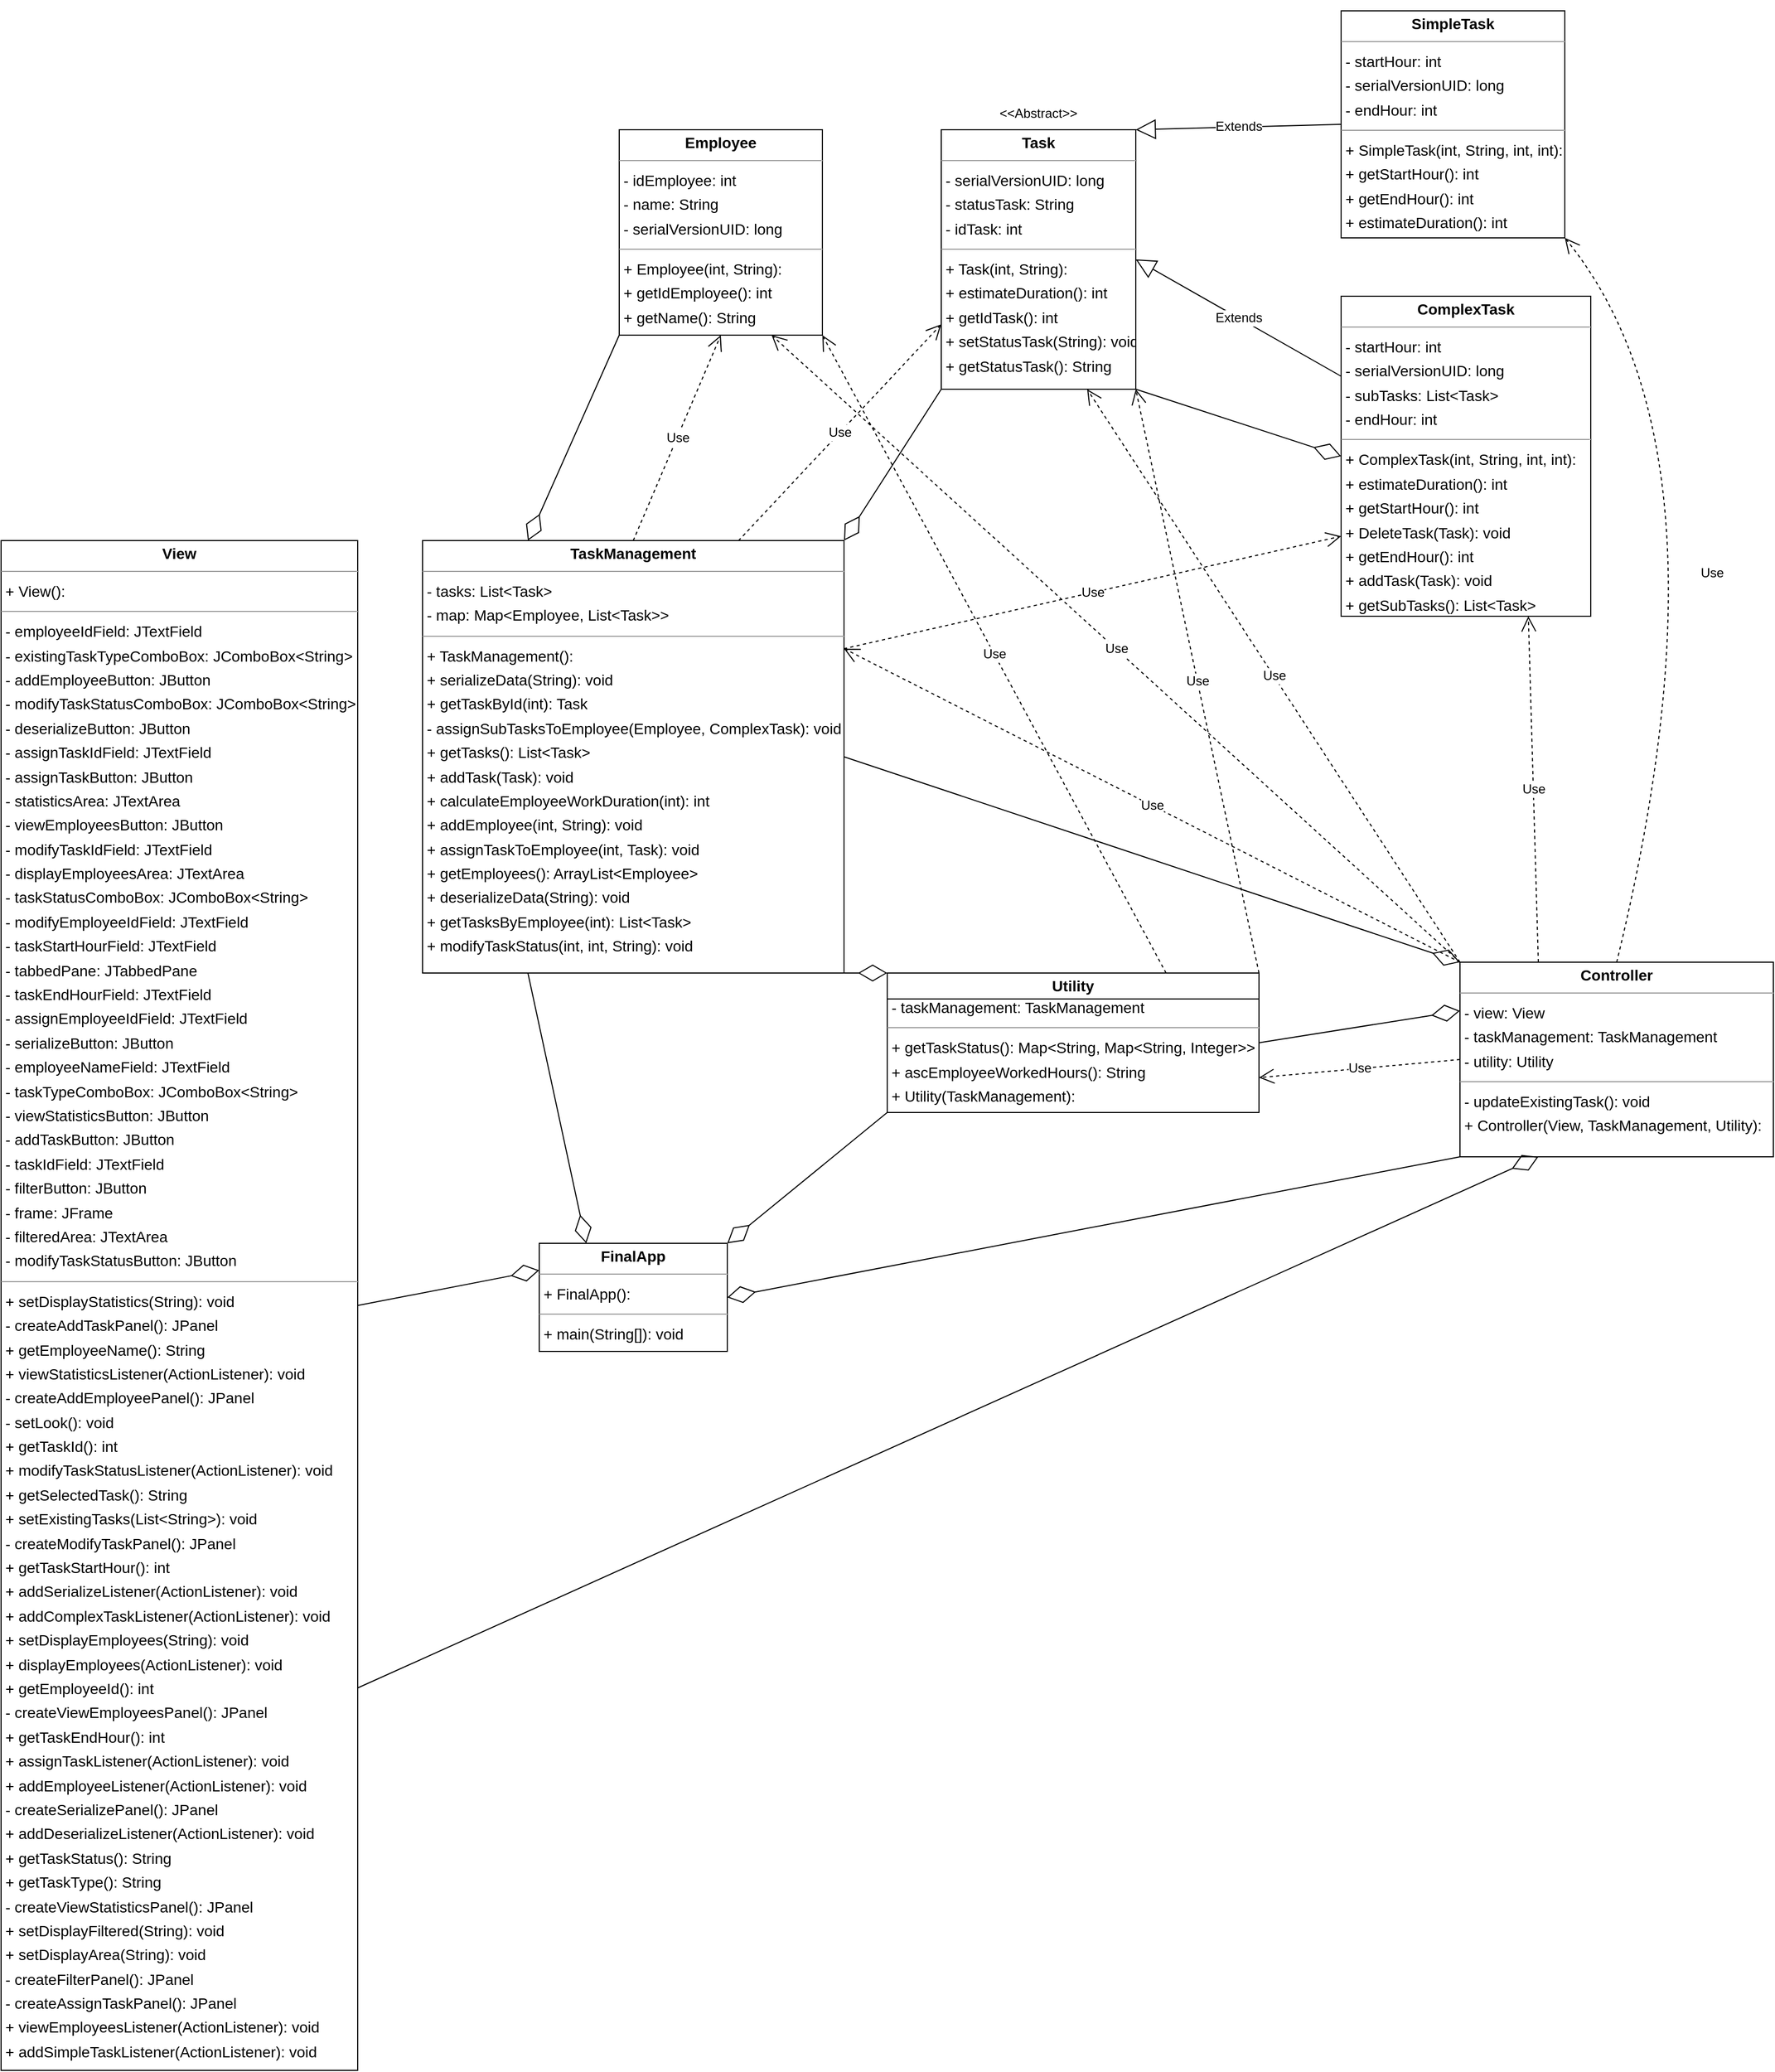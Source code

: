 <mxfile version="26.1.0">
  <diagram id="yfzR8wTpgSvEAIEDc1dZ" name="Page-1">
    <mxGraphModel dx="3476" dy="1593" grid="1" gridSize="10" guides="1" tooltips="1" connect="1" arrows="1" fold="1" page="0" pageScale="1" pageWidth="827" pageHeight="1169" background="none" math="0" shadow="0">
      <root>
        <mxCell id="0" />
        <mxCell id="1" parent="0" />
        <mxCell id="node7" value="&lt;p style=&quot;margin: 4px 0px 0px; text-align: center;&quot;&gt;&lt;b&gt;ComplexTask&lt;/b&gt;&lt;/p&gt;&lt;hr size=&quot;1&quot;&gt;&lt;p style=&quot;margin: 0px 0px 0px 4px; line-height: 1.6;&quot;&gt;&lt;/p&gt;&lt;p style=&quot;margin: 0px 0px 0px 4px; line-height: 1.6;&quot;&gt;- startHour: int&lt;br&gt;- serialVersionUID: long&lt;br&gt;- subTasks: List&amp;lt;Task&amp;gt;&lt;br&gt;- endHour: int&lt;/p&gt;&lt;hr size=&quot;1&quot;&gt;&lt;p style=&quot;margin: 0px 0px 0px 4px; line-height: 1.6;&quot;&gt;+ ComplexTask(int, String, int, int):&lt;/p&gt;&lt;p style=&quot;margin: 0px 0px 0px 4px; line-height: 1.6;&quot;&gt;+ estimateDuration(): int&lt;br&gt;+ getStartHour(): int&lt;br&gt;+ DeleteTask(Task): void&lt;br&gt;+ getEndHour(): int&lt;br&gt;+ addTask(Task): void&lt;br&gt;+ getSubTasks(): List&amp;lt;Task&amp;gt;&lt;/p&gt;&lt;p style=&quot;margin:0px;margin-top:4px;text-align:center;&quot;&gt;&lt;/p&gt;" style="verticalAlign=top;align=left;overflow=fill;fontSize=14;fontFamily=Helvetica;html=1;rounded=0;shadow=0;comic=0;labelBackgroundColor=none;strokeWidth=1;" parent="1" vertex="1">
          <mxGeometry x="-560" y="-166" width="231" height="296" as="geometry" />
        </mxCell>
        <mxCell id="node1" value="&lt;p style=&quot;margin: 4px 0px 0px; text-align: center;&quot;&gt;&lt;b&gt;Controller&lt;/b&gt;&lt;/p&gt;&lt;hr size=&quot;1&quot;&gt;&lt;p style=&quot;margin: 0px 0px 0px 4px; line-height: 1.6;&quot;&gt;- view: View&lt;br&gt;- taskManagement: TaskManagement&lt;br&gt;- utility: Utility&lt;/p&gt;&lt;hr size=&quot;1&quot;&gt;&lt;p style=&quot;margin: 0px 0px 0px 4px; line-height: 1.6;&quot;&gt;- updateExistingTask(): void&lt;/p&gt;&lt;p style=&quot;margin: 0px 0px 0px 4px; line-height: 1.6;&quot;&gt;+ Controller(View, TaskManagement, Utility):&lt;/p&gt;&lt;p style=&quot;margin:0px;margin-top:4px;text-align:center;&quot;&gt;&lt;/p&gt;" style="verticalAlign=top;align=left;overflow=fill;fontSize=14;fontFamily=Helvetica;html=1;rounded=0;shadow=0;comic=0;labelBackgroundColor=none;strokeWidth=1;" parent="1" vertex="1">
          <mxGeometry x="-450" y="450" width="290" height="180" as="geometry" />
        </mxCell>
        <mxCell id="node6" value="&lt;p style=&quot;margin: 4px 0px 0px; text-align: center;&quot;&gt;&lt;b&gt;Employee&lt;/b&gt;&lt;/p&gt;&lt;hr size=&quot;1&quot;&gt;&lt;p style=&quot;margin: 0px 0px 0px 4px; line-height: 1.6;&quot;&gt;&lt;span style=&quot;background-color: transparent; color: light-dark(rgb(0, 0, 0), rgb(255, 255, 255));&quot;&gt;- idEmployee: int&lt;/span&gt;&lt;/p&gt;&lt;p style=&quot;margin: 0px 0px 0px 4px; line-height: 1.6;&quot;&gt;- name: String&lt;br&gt;- serialVersionUID: long&lt;/p&gt;&lt;hr size=&quot;1&quot;&gt;&lt;p style=&quot;margin: 0px 0px 0px 4px; line-height: 1.6;&quot;&gt;+ Employee(int, String):&lt;/p&gt;&lt;p style=&quot;margin: 0px 0px 0px 4px; line-height: 1.6;&quot;&gt;+ getIdEmployee(): int&lt;br&gt;+ getName(): String&lt;/p&gt;&lt;p style=&quot;margin:0px;margin-top:4px;text-align:center;&quot;&gt;&lt;/p&gt;" style="verticalAlign=top;align=left;overflow=fill;fontSize=14;fontFamily=Helvetica;html=1;rounded=0;shadow=0;comic=0;labelBackgroundColor=none;strokeWidth=1;" parent="1" vertex="1">
          <mxGeometry x="-1228" y="-320" width="188" height="190" as="geometry" />
        </mxCell>
        <mxCell id="node0" value="&lt;p style=&quot;margin: 4px 0px 0px; text-align: center;&quot;&gt;&lt;b&gt;FinalApp&lt;/b&gt;&lt;/p&gt;&lt;hr size=&quot;1&quot;&gt;&lt;p style=&quot;margin: 0px 0px 0px 4px; line-height: 1.6;&quot;&gt;+ FinalApp():&lt;/p&gt;&lt;hr size=&quot;1&quot;&gt;&lt;p style=&quot;margin: 0px 0px 0px 4px; line-height: 1.6;&quot;&gt;+ main(String[]): void&lt;/p&gt;&lt;p style=&quot;margin:0px;margin-top:4px;text-align:center;&quot;&gt;&lt;/p&gt;" style="verticalAlign=top;align=left;overflow=fill;fontSize=14;fontFamily=Helvetica;html=1;rounded=0;shadow=0;comic=0;labelBackgroundColor=none;strokeWidth=1;" parent="1" vertex="1">
          <mxGeometry x="-1302" y="710" width="174" height="100" as="geometry" />
        </mxCell>
        <mxCell id="node5" value="&lt;p style=&quot;margin: 4px 0px 0px; text-align: center;&quot;&gt;&lt;b&gt;SimpleTask&lt;/b&gt;&lt;/p&gt;&lt;hr size=&quot;1&quot;&gt;&lt;p style=&quot;margin: 0px 0px 0px 4px; line-height: 1.6;&quot;&gt;&lt;/p&gt;&lt;p style=&quot;margin: 0px 0px 0px 4px; line-height: 1.6;&quot;&gt;- startHour: int&lt;br&gt;- serialVersionUID: long&lt;br&gt;- endHour: int&lt;/p&gt;&lt;hr size=&quot;1&quot;&gt;&lt;p style=&quot;margin: 0px 0px 0px 4px; line-height: 1.6;&quot;&gt;+ SimpleTask(int, String, int, int):&lt;/p&gt;&lt;p style=&quot;margin: 0px 0px 0px 4px; line-height: 1.6;&quot;&gt;+ getStartHour(): int&lt;br&gt;+ getEndHour(): int&lt;br&gt;+ estimateDuration(): int&lt;/p&gt;&lt;p style=&quot;margin:0px;margin-top:4px;text-align:center;&quot;&gt;&lt;/p&gt;" style="verticalAlign=top;align=left;overflow=fill;fontSize=14;fontFamily=Helvetica;html=1;rounded=0;shadow=0;comic=0;labelBackgroundColor=none;strokeWidth=1;" parent="1" vertex="1">
          <mxGeometry x="-560" y="-430" width="207" height="210" as="geometry" />
        </mxCell>
        <mxCell id="node4" value="&lt;p style=&quot;margin: 4px 0px 0px; text-align: center;&quot;&gt;&lt;b&gt;Task&lt;/b&gt;&lt;/p&gt;&lt;hr size=&quot;1&quot;&gt;&lt;p style=&quot;margin: 0px 0px 0px 4px; line-height: 1.6;&quot;&gt;&lt;/p&gt;&lt;p style=&quot;margin: 0px 0px 0px 4px; line-height: 1.6;&quot;&gt;- serialVersionUID: long&lt;br&gt;- statusTask: String&lt;br&gt;- idTask: int&lt;/p&gt;&lt;hr size=&quot;1&quot;&gt;&lt;p style=&quot;margin: 0px 0px 0px 4px; line-height: 1.6;&quot;&gt;+ Task(int, String):&lt;/p&gt;&lt;p style=&quot;margin: 0px 0px 0px 4px; line-height: 1.6;&quot;&gt;+ estimateDuration(): int&lt;br&gt;+ getIdTask(): int&lt;br&gt;+ setStatusTask(String): void&lt;br&gt;+ getStatusTask(): String&lt;/p&gt;&lt;p style=&quot;margin:0px;margin-top:4px;text-align:center;&quot;&gt;&lt;/p&gt;" style="verticalAlign=top;align=left;overflow=fill;fontSize=14;fontFamily=Helvetica;html=1;rounded=0;shadow=0;comic=0;labelBackgroundColor=none;strokeWidth=1;" parent="1" vertex="1">
          <mxGeometry x="-930" y="-320" width="180" height="240" as="geometry" />
        </mxCell>
        <mxCell id="node8" value="&lt;p style=&quot;margin: 4px 0px 0px; text-align: center;&quot;&gt;&lt;b&gt;TaskManagement&lt;/b&gt;&lt;/p&gt;&lt;hr size=&quot;1&quot;&gt;&lt;p style=&quot;margin: 0px 0px 0px 4px; line-height: 1.6;&quot;&gt;- tasks: List&amp;lt;Task&amp;gt;&lt;br&gt;- map: Map&amp;lt;Employee, List&amp;lt;Task&amp;gt;&amp;gt;&lt;/p&gt;&lt;hr size=&quot;1&quot;&gt;&lt;p style=&quot;margin: 0px 0px 0px 4px; line-height: 1.6;&quot;&gt;&lt;/p&gt;&lt;p style=&quot;margin: 0px 0px 0px 4px; line-height: 1.6;&quot;&gt;+ TaskManagement():&lt;/p&gt;&lt;p style=&quot;margin: 0px 0px 0px 4px; line-height: 1.6;&quot;&gt;+ serializeData(String): void&lt;br&gt;+ getTaskById(int): Task&lt;br&gt;- assignSubTasksToEmployee(Employee, ComplexTask): void&lt;br&gt;+ getTasks(): List&amp;lt;Task&amp;gt;&lt;br&gt;+ addTask(Task): void&lt;br&gt;+ calculateEmployeeWorkDuration(int): int&lt;br&gt;+ addEmployee(int, String): void&lt;br&gt;+ assignTaskToEmployee(int, Task): void&lt;br&gt;+ getEmployees(): ArrayList&amp;lt;Employee&amp;gt;&lt;br&gt;+ deserializeData(String): void&lt;br&gt;+ getTasksByEmployee(int): List&amp;lt;Task&amp;gt;&lt;br&gt;+ modifyTaskStatus(int, int, String): void&lt;/p&gt;&lt;p style=&quot;margin:0px;margin-top:4px;text-align:center;&quot;&gt;&lt;/p&gt;" style="verticalAlign=top;align=left;overflow=fill;fontSize=14;fontFamily=Helvetica;html=1;rounded=0;shadow=0;comic=0;labelBackgroundColor=none;strokeWidth=1;" parent="1" vertex="1">
          <mxGeometry x="-1410" y="60" width="390" height="400" as="geometry" />
        </mxCell>
        <mxCell id="node2" value="&lt;p style=&quot;margin: 4px 0px 0px; text-align: center;&quot;&gt;&lt;b&gt;Utility&lt;/b&gt;&lt;/p&gt;&lt;p style=&quot;margin: 0px 0px 0px 4px; line-height: 1.6;&quot;&gt;&lt;/p&gt;&lt;p style=&quot;margin: 0px 0px 0px 4px; line-height: 1.6;&quot;&gt;- taskManagement: TaskManagement&lt;/p&gt;&lt;hr size=&quot;1&quot;&gt;&lt;p style=&quot;margin: 0px 0px 0px 4px; line-height: 1.6;&quot;&gt;+ getTaskStatus(): Map&amp;lt;String, Map&amp;lt;String, Integer&amp;gt;&amp;gt;&lt;br&gt;+ ascEmployeeWorkedHours(): String&lt;/p&gt;&lt;p style=&quot;margin: 0px 0px 0px 4px; line-height: 1.6;&quot;&gt;+ Utility(TaskManagement):&lt;/p&gt;&lt;p style=&quot;margin:0px;margin-top:4px;text-align:center;&quot;&gt;&lt;/p&gt;" style="verticalAlign=top;align=left;overflow=fill;fontSize=14;fontFamily=Helvetica;html=1;rounded=0;shadow=0;comic=0;labelBackgroundColor=none;strokeWidth=1;" parent="1" vertex="1">
          <mxGeometry x="-980" y="460" width="344" height="129" as="geometry" />
        </mxCell>
        <mxCell id="node3" value="&lt;p style=&quot;margin: 4px 0px 0px; text-align: center;&quot;&gt;&lt;b&gt;View&lt;/b&gt;&lt;/p&gt;&lt;hr size=&quot;1&quot;&gt;&lt;p style=&quot;margin: 0px 0px 0px 4px; line-height: 1.6;&quot;&gt;+ View():&lt;/p&gt;&lt;hr size=&quot;1&quot;&gt;&lt;p style=&quot;margin: 0px 0px 0px 4px; line-height: 1.6;&quot;&gt;- employeeIdField: JTextField&lt;br&gt;- existingTaskTypeComboBox: JComboBox&amp;lt;String&amp;gt;&lt;br&gt;- addEmployeeButton: JButton&lt;br&gt;- modifyTaskStatusComboBox: JComboBox&amp;lt;String&amp;gt;&lt;br&gt;- deserializeButton: JButton&lt;br&gt;- assignTaskIdField: JTextField&lt;br&gt;- assignTaskButton: JButton&lt;br&gt;- statisticsArea: JTextArea&lt;br&gt;- viewEmployeesButton: JButton&lt;br&gt;- modifyTaskIdField: JTextField&lt;br&gt;- displayEmployeesArea: JTextArea&lt;br&gt;- taskStatusComboBox: JComboBox&amp;lt;String&amp;gt;&lt;br&gt;- modifyEmployeeIdField: JTextField&lt;br&gt;- taskStartHourField: JTextField&lt;br&gt;- tabbedPane: JTabbedPane&lt;br&gt;- taskEndHourField: JTextField&lt;br&gt;- assignEmployeeIdField: JTextField&lt;br&gt;- serializeButton: JButton&lt;br&gt;- employeeNameField: JTextField&lt;br&gt;- taskTypeComboBox: JComboBox&amp;lt;String&amp;gt;&lt;br&gt;- viewStatisticsButton: JButton&lt;br&gt;- addTaskButton: JButton&lt;br&gt;- taskIdField: JTextField&lt;br&gt;- filterButton: JButton&lt;br&gt;- frame: JFrame&lt;br&gt;- filteredArea: JTextArea&lt;br&gt;- modifyTaskStatusButton: JButton&lt;/p&gt;&lt;hr size=&quot;1&quot;&gt;&lt;p style=&quot;margin: 0px 0px 0px 4px; line-height: 1.6;&quot;&gt;+ setDisplayStatistics(String): void&lt;br&gt;- createAddTaskPanel(): JPanel&lt;br&gt;+ getEmployeeName(): String&lt;br&gt;+ viewStatisticsListener(ActionListener): void&lt;br&gt;- createAddEmployeePanel(): JPanel&lt;br&gt;- setLook(): void&lt;br&gt;+ getTaskId(): int&lt;br&gt;+ modifyTaskStatusListener(ActionListener): void&lt;br&gt;+ getSelectedTask(): String&lt;br&gt;+ setExistingTasks(List&amp;lt;String&amp;gt;): void&lt;br&gt;- createModifyTaskPanel(): JPanel&lt;br&gt;+ getTaskStartHour(): int&lt;br&gt;+ addSerializeListener(ActionListener): void&lt;br&gt;+ addComplexTaskListener(ActionListener): void&lt;br&gt;+ setDisplayEmployees(String): void&lt;br&gt;+ displayEmployees(ActionListener): void&lt;br&gt;+ getEmployeeId(): int&lt;br&gt;- createViewEmployeesPanel(): JPanel&lt;br&gt;+ getTaskEndHour(): int&lt;br&gt;+ assignTaskListener(ActionListener): void&lt;br&gt;+ addEmployeeListener(ActionListener): void&lt;br&gt;- createSerializePanel(): JPanel&lt;br&gt;+ addDeserializeListener(ActionListener): void&lt;br&gt;+ getTaskStatus(): String&lt;br&gt;+ getTaskType(): String&lt;br&gt;- createViewStatisticsPanel(): JPanel&lt;br&gt;+ setDisplayFiltered(String): void&lt;br&gt;+ setDisplayArea(String): void&lt;br&gt;- createFilterPanel(): JPanel&lt;br&gt;- createAssignTaskPanel(): JPanel&lt;br&gt;+ viewEmployeesListener(ActionListener): void&lt;br&gt;+ addSimpleTaskListener(ActionListener): void&lt;/p&gt;&lt;p style=&quot;margin:0px;margin-top:4px;text-align:center;&quot;&gt;&lt;/p&gt;" style="verticalAlign=top;align=left;overflow=fill;fontSize=14;fontFamily=Helvetica;html=1;rounded=0;shadow=0;comic=0;labelBackgroundColor=none;strokeWidth=1;" parent="1" vertex="1">
          <mxGeometry x="-1800" y="60" width="330" height="1415" as="geometry" />
        </mxCell>
        <mxCell id="xCNcYc3M7SHky_gv-s5D-1" value="&amp;lt;&amp;lt;Abstract&amp;gt;&amp;gt;" style="text;html=1;align=center;verticalAlign=middle;whiteSpace=wrap;rounded=0;" vertex="1" parent="1">
          <mxGeometry x="-870" y="-350" width="60" height="30" as="geometry" />
        </mxCell>
        <mxCell id="xCNcYc3M7SHky_gv-s5D-2" value="Extends" style="endArrow=block;endSize=16;endFill=0;html=1;rounded=0;fontSize=12;curved=1;exitX=0;exitY=0.5;exitDx=0;exitDy=0;entryX=1;entryY=0;entryDx=0;entryDy=0;" edge="1" parent="1" source="node5" target="node4">
          <mxGeometry width="160" relative="1" as="geometry">
            <mxPoint x="-609" y="-10" as="sourcePoint" />
            <mxPoint x="-820" y="-2" as="targetPoint" />
          </mxGeometry>
        </mxCell>
        <mxCell id="xCNcYc3M7SHky_gv-s5D-4" value="Extends" style="endArrow=block;endSize=16;endFill=0;html=1;rounded=0;fontSize=12;curved=1;exitX=0;exitY=0.25;exitDx=0;exitDy=0;entryX=1;entryY=0.5;entryDx=0;entryDy=0;" edge="1" parent="1" source="node7" target="node4">
          <mxGeometry width="160" relative="1" as="geometry">
            <mxPoint x="-990" y="150" as="sourcePoint" />
            <mxPoint x="-830" y="150" as="targetPoint" />
          </mxGeometry>
        </mxCell>
        <mxCell id="xCNcYc3M7SHky_gv-s5D-5" style="edgeStyle=none;curved=1;rounded=0;orthogonalLoop=1;jettySize=auto;html=1;exitX=0.25;exitY=0;exitDx=0;exitDy=0;fontSize=12;startSize=8;endSize=8;" edge="1" parent="1" source="node5" target="node5">
          <mxGeometry relative="1" as="geometry" />
        </mxCell>
        <mxCell id="xCNcYc3M7SHky_gv-s5D-19" value="" style="endArrow=diamondThin;endFill=0;endSize=24;html=1;rounded=0;fontSize=12;curved=1;entryX=0.25;entryY=0;entryDx=0;entryDy=0;exitX=0;exitY=1;exitDx=0;exitDy=0;" edge="1" parent="1" source="node6" target="node8">
          <mxGeometry width="160" relative="1" as="geometry">
            <mxPoint x="-1440" y="10" as="sourcePoint" />
            <mxPoint x="-1280" y="10" as="targetPoint" />
          </mxGeometry>
        </mxCell>
        <mxCell id="xCNcYc3M7SHky_gv-s5D-20" value="" style="endArrow=diamondThin;endFill=0;endSize=24;html=1;rounded=0;fontSize=12;curved=1;entryX=1;entryY=0;entryDx=0;entryDy=0;exitX=0;exitY=1;exitDx=0;exitDy=0;" edge="1" parent="1" source="node4" target="node8">
          <mxGeometry width="160" relative="1" as="geometry">
            <mxPoint x="-918.5" y="-80" as="sourcePoint" />
            <mxPoint x="-1160" y="50" as="targetPoint" />
          </mxGeometry>
        </mxCell>
        <mxCell id="xCNcYc3M7SHky_gv-s5D-21" value="" style="endArrow=diamondThin;endFill=0;endSize=24;html=1;rounded=0;fontSize=12;curved=1;exitX=1;exitY=1;exitDx=0;exitDy=0;entryX=0;entryY=0.5;entryDx=0;entryDy=0;" edge="1" parent="1" source="node4" target="node7">
          <mxGeometry width="160" relative="1" as="geometry">
            <mxPoint x="-800" y="30" as="sourcePoint" />
            <mxPoint x="-640" y="30" as="targetPoint" />
          </mxGeometry>
        </mxCell>
        <mxCell id="xCNcYc3M7SHky_gv-s5D-22" value="Use" style="endArrow=open;endSize=12;dashed=1;html=1;rounded=0;fontSize=12;curved=1;exitX=0.5;exitY=0;exitDx=0;exitDy=0;entryX=0.5;entryY=1;entryDx=0;entryDy=0;" edge="1" parent="1" source="node8" target="node6">
          <mxGeometry width="160" relative="1" as="geometry">
            <mxPoint x="-1240" y="10" as="sourcePoint" />
            <mxPoint x="-1080" y="10" as="targetPoint" />
          </mxGeometry>
        </mxCell>
        <mxCell id="xCNcYc3M7SHky_gv-s5D-23" value="Use" style="endArrow=open;endSize=12;dashed=1;html=1;rounded=0;fontSize=12;curved=1;exitX=0.75;exitY=0;exitDx=0;exitDy=0;entryX=0;entryY=0.75;entryDx=0;entryDy=0;" edge="1" parent="1" source="node8" target="node4">
          <mxGeometry width="160" relative="1" as="geometry">
            <mxPoint x="-1147" y="60" as="sourcePoint" />
            <mxPoint x="-1040" y="-120" as="targetPoint" />
          </mxGeometry>
        </mxCell>
        <mxCell id="xCNcYc3M7SHky_gv-s5D-24" value="Use" style="endArrow=open;endSize=12;dashed=1;html=1;rounded=0;fontSize=12;curved=1;exitX=1;exitY=0.25;exitDx=0;exitDy=0;entryX=0;entryY=0.75;entryDx=0;entryDy=0;" edge="1" parent="1" source="node8" target="node7">
          <mxGeometry width="160" relative="1" as="geometry">
            <mxPoint x="-900" y="140" as="sourcePoint" />
            <mxPoint x="-740" y="140" as="targetPoint" />
          </mxGeometry>
        </mxCell>
        <mxCell id="xCNcYc3M7SHky_gv-s5D-25" value="" style="line;strokeWidth=1;fillColor=none;align=left;verticalAlign=middle;spacingTop=-1;spacingLeft=3;spacingRight=3;rotatable=0;labelPosition=right;points=[];portConstraint=eastwest;strokeColor=inherit;" vertex="1" parent="1">
          <mxGeometry x="-980" y="480" width="344" height="8" as="geometry" />
        </mxCell>
        <mxCell id="xCNcYc3M7SHky_gv-s5D-26" value="" style="endArrow=diamondThin;endFill=0;endSize=24;html=1;rounded=0;fontSize=12;curved=1;entryX=0;entryY=0;entryDx=0;entryDy=0;exitX=0.75;exitY=1;exitDx=0;exitDy=0;" edge="1" parent="1" source="node8" target="node2">
          <mxGeometry width="160" relative="1" as="geometry">
            <mxPoint x="-920" y="510" as="sourcePoint" />
            <mxPoint x="-760" y="510" as="targetPoint" />
          </mxGeometry>
        </mxCell>
        <mxCell id="xCNcYc3M7SHky_gv-s5D-27" value="Use" style="endArrow=open;endSize=12;dashed=1;html=1;rounded=0;fontSize=12;curved=1;exitX=1;exitY=0;exitDx=0;exitDy=0;entryX=1;entryY=1;entryDx=0;entryDy=0;" edge="1" parent="1" source="node2" target="node4">
          <mxGeometry width="160" relative="1" as="geometry">
            <mxPoint x="-750" y="440" as="sourcePoint" />
            <mxPoint x="-590" y="440" as="targetPoint" />
          </mxGeometry>
        </mxCell>
        <mxCell id="xCNcYc3M7SHky_gv-s5D-28" value="Use" style="endArrow=open;endSize=12;dashed=1;html=1;rounded=0;fontSize=12;curved=1;entryX=1;entryY=1;entryDx=0;entryDy=0;exitX=0.75;exitY=0;exitDx=0;exitDy=0;" edge="1" parent="1" source="node2" target="node6">
          <mxGeometry width="160" relative="1" as="geometry">
            <mxPoint x="-880" y="450" as="sourcePoint" />
            <mxPoint x="-720" y="450" as="targetPoint" />
          </mxGeometry>
        </mxCell>
        <mxCell id="xCNcYc3M7SHky_gv-s5D-30" value="" style="endArrow=diamondThin;endFill=0;endSize=24;html=1;rounded=0;fontSize=12;curved=1;entryX=0;entryY=0.25;entryDx=0;entryDy=0;exitX=1;exitY=0.5;exitDx=0;exitDy=0;" edge="1" parent="1" source="node3" target="node0">
          <mxGeometry width="160" relative="1" as="geometry">
            <mxPoint x="-1430" y="670" as="sourcePoint" />
            <mxPoint x="-1270" y="670" as="targetPoint" />
          </mxGeometry>
        </mxCell>
        <mxCell id="xCNcYc3M7SHky_gv-s5D-31" value="" style="endArrow=diamondThin;endFill=0;endSize=24;html=1;rounded=0;fontSize=12;curved=1;entryX=0.25;entryY=0;entryDx=0;entryDy=0;exitX=0.25;exitY=1;exitDx=0;exitDy=0;" edge="1" parent="1" source="node8" target="node0">
          <mxGeometry width="160" relative="1" as="geometry">
            <mxPoint x="-1320" y="590" as="sourcePoint" />
            <mxPoint x="-1160" y="590" as="targetPoint" />
          </mxGeometry>
        </mxCell>
        <mxCell id="xCNcYc3M7SHky_gv-s5D-32" value="" style="endArrow=diamondThin;endFill=0;endSize=24;html=1;rounded=0;fontSize=12;curved=1;entryX=1;entryY=0;entryDx=0;entryDy=0;exitX=0;exitY=1;exitDx=0;exitDy=0;" edge="1" parent="1" source="node2" target="node0">
          <mxGeometry width="160" relative="1" as="geometry">
            <mxPoint x="-1200" y="640" as="sourcePoint" />
            <mxPoint x="-1040" y="640" as="targetPoint" />
          </mxGeometry>
        </mxCell>
        <mxCell id="xCNcYc3M7SHky_gv-s5D-33" value="" style="endArrow=diamondThin;endFill=0;endSize=24;html=1;rounded=0;fontSize=12;curved=1;entryX=1;entryY=0.5;entryDx=0;entryDy=0;exitX=0;exitY=1;exitDx=0;exitDy=0;" edge="1" parent="1" source="node1" target="node0">
          <mxGeometry width="160" relative="1" as="geometry">
            <mxPoint x="-1030" y="750" as="sourcePoint" />
            <mxPoint x="-870" y="750" as="targetPoint" />
          </mxGeometry>
        </mxCell>
        <mxCell id="xCNcYc3M7SHky_gv-s5D-34" value="" style="endArrow=diamondThin;endFill=0;endSize=24;html=1;rounded=0;fontSize=12;curved=1;entryX=0;entryY=0.25;entryDx=0;entryDy=0;exitX=1;exitY=0.5;exitDx=0;exitDy=0;" edge="1" parent="1" source="node2" target="node1">
          <mxGeometry width="160" relative="1" as="geometry">
            <mxPoint x="-630" y="510" as="sourcePoint" />
            <mxPoint x="-470" y="510" as="targetPoint" />
          </mxGeometry>
        </mxCell>
        <mxCell id="xCNcYc3M7SHky_gv-s5D-35" value="" style="endArrow=diamondThin;endFill=0;endSize=24;html=1;rounded=0;fontSize=12;curved=1;entryX=0;entryY=0;entryDx=0;entryDy=0;exitX=1;exitY=0.5;exitDx=0;exitDy=0;" edge="1" parent="1" source="node8" target="node1">
          <mxGeometry width="160" relative="1" as="geometry">
            <mxPoint x="-580" y="390" as="sourcePoint" />
            <mxPoint x="-420" y="390" as="targetPoint" />
          </mxGeometry>
        </mxCell>
        <mxCell id="xCNcYc3M7SHky_gv-s5D-36" value="" style="endArrow=diamondThin;endFill=0;endSize=24;html=1;rounded=0;fontSize=12;curved=1;entryX=0.25;entryY=1;entryDx=0;entryDy=0;exitX=1;exitY=0.75;exitDx=0;exitDy=0;" edge="1" parent="1" source="node3" target="node1">
          <mxGeometry width="160" relative="1" as="geometry">
            <mxPoint x="-860" y="920" as="sourcePoint" />
            <mxPoint x="-700" y="920" as="targetPoint" />
          </mxGeometry>
        </mxCell>
        <mxCell id="xCNcYc3M7SHky_gv-s5D-37" value="Use" style="endArrow=open;endSize=12;dashed=1;html=1;rounded=0;fontSize=12;curved=1;exitX=0.25;exitY=0;exitDx=0;exitDy=0;entryX=0.75;entryY=1;entryDx=0;entryDy=0;" edge="1" parent="1" source="node1" target="node7">
          <mxGeometry width="160" relative="1" as="geometry">
            <mxPoint x="-180" y="340" as="sourcePoint" />
            <mxPoint x="-20" y="340" as="targetPoint" />
          </mxGeometry>
        </mxCell>
        <mxCell id="xCNcYc3M7SHky_gv-s5D-38" value="Use" style="endArrow=open;endSize=12;dashed=1;html=1;rounded=0;fontSize=12;curved=1;exitX=0.5;exitY=0;exitDx=0;exitDy=0;entryX=1;entryY=1;entryDx=0;entryDy=0;" edge="1" parent="1" source="node1" target="node5">
          <mxGeometry width="160" relative="1" as="geometry">
            <mxPoint x="-270" y="410" as="sourcePoint" />
            <mxPoint x="-280" y="90" as="targetPoint" />
            <Array as="points">
              <mxPoint x="-190" y="-20" />
            </Array>
          </mxGeometry>
        </mxCell>
        <mxCell id="xCNcYc3M7SHky_gv-s5D-39" value="Use" style="endArrow=open;endSize=12;dashed=1;html=1;rounded=0;fontSize=12;curved=1;exitX=0;exitY=0.5;exitDx=0;exitDy=0;entryX=1;entryY=0.75;entryDx=0;entryDy=0;" edge="1" parent="1" source="node1" target="node2">
          <mxGeometry width="160" relative="1" as="geometry">
            <mxPoint x="-610" y="570" as="sourcePoint" />
            <mxPoint x="-450" y="570" as="targetPoint" />
          </mxGeometry>
        </mxCell>
        <mxCell id="xCNcYc3M7SHky_gv-s5D-40" value="Use" style="endArrow=open;endSize=12;dashed=1;html=1;rounded=0;fontSize=12;curved=1;exitX=0;exitY=0;exitDx=0;exitDy=0;entryX=1;entryY=0.25;entryDx=0;entryDy=0;" edge="1" parent="1" source="node1" target="node8">
          <mxGeometry width="160" relative="1" as="geometry">
            <mxPoint x="-414" y="310" as="sourcePoint" />
            <mxPoint x="-600" y="327" as="targetPoint" />
          </mxGeometry>
        </mxCell>
        <mxCell id="xCNcYc3M7SHky_gv-s5D-41" value="Use" style="endArrow=open;endSize=12;dashed=1;html=1;rounded=0;fontSize=12;curved=1;exitX=0;exitY=0;exitDx=0;exitDy=0;entryX=0.75;entryY=1;entryDx=0;entryDy=0;" edge="1" parent="1" source="node1" target="node4">
          <mxGeometry width="160" relative="1" as="geometry">
            <mxPoint x="-444" y="270" as="sourcePoint" />
            <mxPoint x="-630" y="287" as="targetPoint" />
          </mxGeometry>
        </mxCell>
        <mxCell id="xCNcYc3M7SHky_gv-s5D-42" value="Use" style="endArrow=open;endSize=12;dashed=1;html=1;rounded=0;fontSize=12;curved=1;exitX=0;exitY=0;exitDx=0;exitDy=0;entryX=0.75;entryY=1;entryDx=0;entryDy=0;" edge="1" parent="1" source="node1" target="node6">
          <mxGeometry width="160" relative="1" as="geometry">
            <mxPoint x="-404" y="260" as="sourcePoint" />
            <mxPoint x="-590" y="277" as="targetPoint" />
          </mxGeometry>
        </mxCell>
      </root>
    </mxGraphModel>
  </diagram>
</mxfile>

